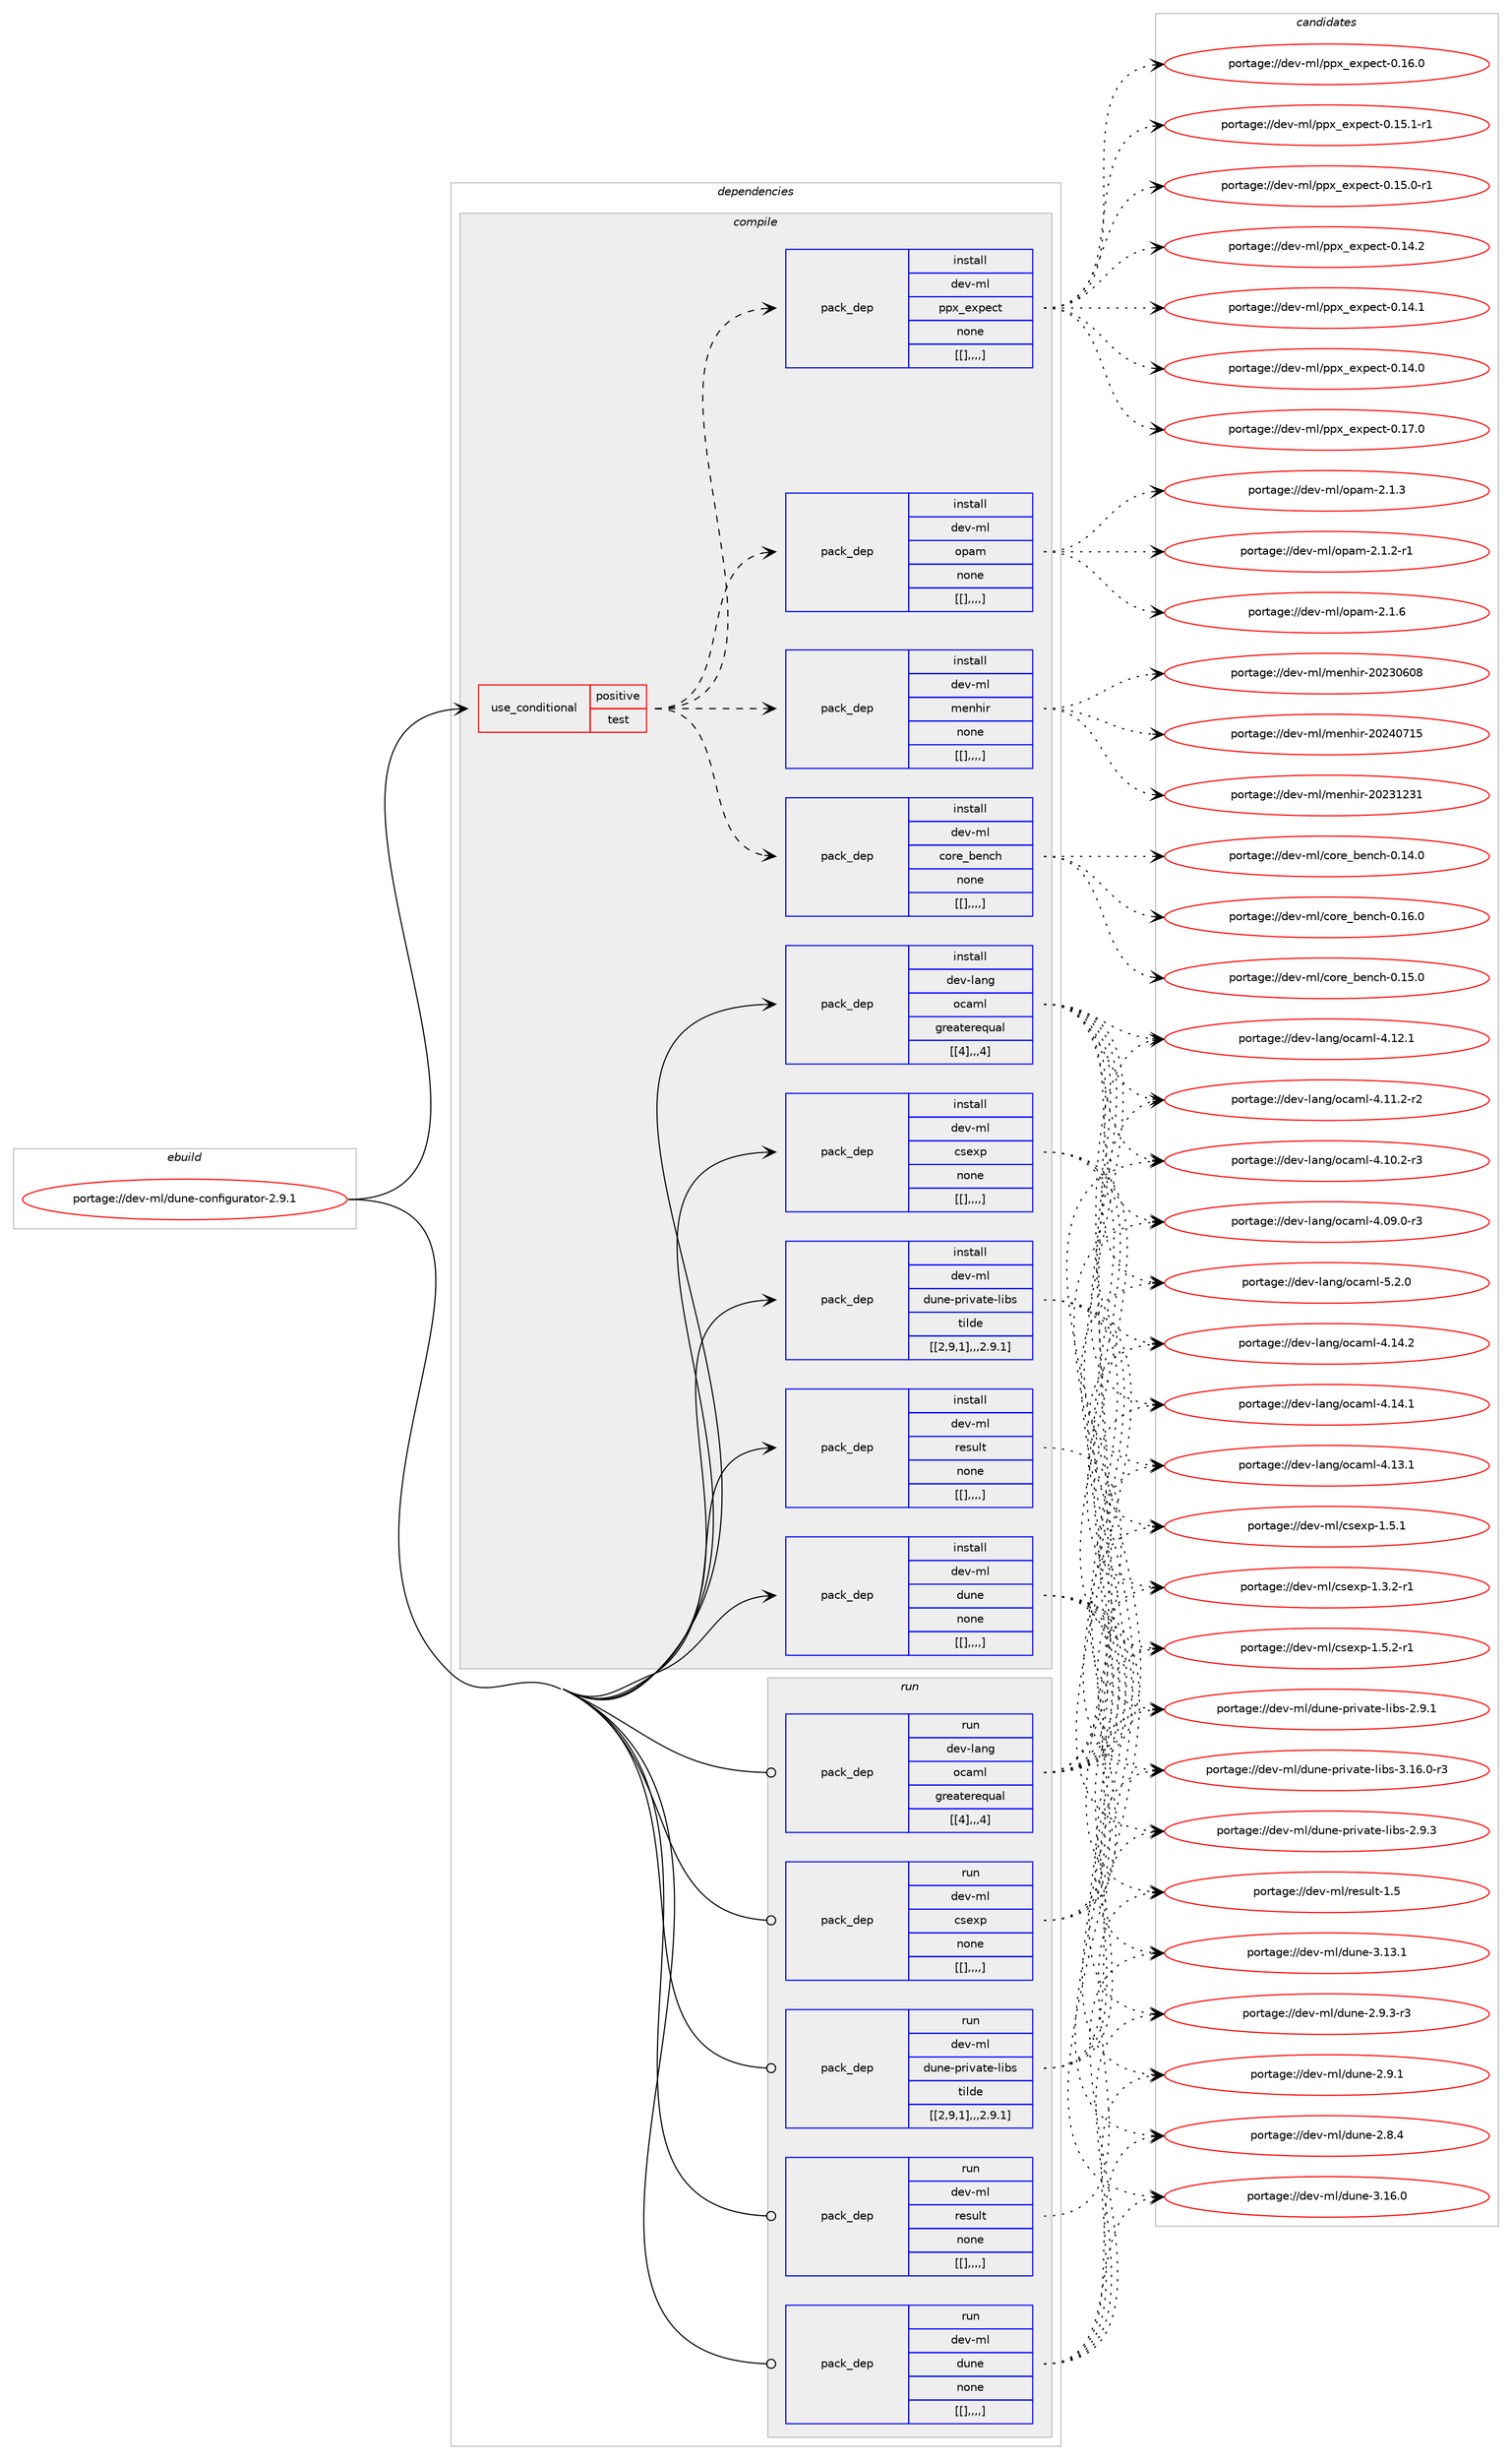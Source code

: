 digraph prolog {

# *************
# Graph options
# *************

newrank=true;
concentrate=true;
compound=true;
graph [rankdir=LR,fontname=Helvetica,fontsize=10,ranksep=1.5];#, ranksep=2.5, nodesep=0.2];
edge  [arrowhead=vee];
node  [fontname=Helvetica,fontsize=10];

# **********
# The ebuild
# **********

subgraph cluster_leftcol {
color=gray;
label=<<i>ebuild</i>>;
id [label="portage://dev-ml/dune-configurator-2.9.1", color=red, width=4, href="../dev-ml/dune-configurator-2.9.1.svg"];
}

# ****************
# The dependencies
# ****************

subgraph cluster_midcol {
color=gray;
label=<<i>dependencies</i>>;
subgraph cluster_compile {
fillcolor="#eeeeee";
style=filled;
label=<<i>compile</i>>;
subgraph cond29757 {
dependency119728 [label=<<TABLE BORDER="0" CELLBORDER="1" CELLSPACING="0" CELLPADDING="4"><TR><TD ROWSPAN="3" CELLPADDING="10">use_conditional</TD></TR><TR><TD>positive</TD></TR><TR><TD>test</TD></TR></TABLE>>, shape=none, color=red];
subgraph pack88803 {
dependency119729 [label=<<TABLE BORDER="0" CELLBORDER="1" CELLSPACING="0" CELLPADDING="4" WIDTH="220"><TR><TD ROWSPAN="6" CELLPADDING="30">pack_dep</TD></TR><TR><TD WIDTH="110">install</TD></TR><TR><TD>dev-ml</TD></TR><TR><TD>core_bench</TD></TR><TR><TD>none</TD></TR><TR><TD>[[],,,,]</TD></TR></TABLE>>, shape=none, color=blue];
}
dependency119728:e -> dependency119729:w [weight=20,style="dashed",arrowhead="vee"];
subgraph pack88804 {
dependency119730 [label=<<TABLE BORDER="0" CELLBORDER="1" CELLSPACING="0" CELLPADDING="4" WIDTH="220"><TR><TD ROWSPAN="6" CELLPADDING="30">pack_dep</TD></TR><TR><TD WIDTH="110">install</TD></TR><TR><TD>dev-ml</TD></TR><TR><TD>menhir</TD></TR><TR><TD>none</TD></TR><TR><TD>[[],,,,]</TD></TR></TABLE>>, shape=none, color=blue];
}
dependency119728:e -> dependency119730:w [weight=20,style="dashed",arrowhead="vee"];
subgraph pack88805 {
dependency119731 [label=<<TABLE BORDER="0" CELLBORDER="1" CELLSPACING="0" CELLPADDING="4" WIDTH="220"><TR><TD ROWSPAN="6" CELLPADDING="30">pack_dep</TD></TR><TR><TD WIDTH="110">install</TD></TR><TR><TD>dev-ml</TD></TR><TR><TD>opam</TD></TR><TR><TD>none</TD></TR><TR><TD>[[],,,,]</TD></TR></TABLE>>, shape=none, color=blue];
}
dependency119728:e -> dependency119731:w [weight=20,style="dashed",arrowhead="vee"];
subgraph pack88806 {
dependency119732 [label=<<TABLE BORDER="0" CELLBORDER="1" CELLSPACING="0" CELLPADDING="4" WIDTH="220"><TR><TD ROWSPAN="6" CELLPADDING="30">pack_dep</TD></TR><TR><TD WIDTH="110">install</TD></TR><TR><TD>dev-ml</TD></TR><TR><TD>ppx_expect</TD></TR><TR><TD>none</TD></TR><TR><TD>[[],,,,]</TD></TR></TABLE>>, shape=none, color=blue];
}
dependency119728:e -> dependency119732:w [weight=20,style="dashed",arrowhead="vee"];
}
id:e -> dependency119728:w [weight=20,style="solid",arrowhead="vee"];
subgraph pack88807 {
dependency119733 [label=<<TABLE BORDER="0" CELLBORDER="1" CELLSPACING="0" CELLPADDING="4" WIDTH="220"><TR><TD ROWSPAN="6" CELLPADDING="30">pack_dep</TD></TR><TR><TD WIDTH="110">install</TD></TR><TR><TD>dev-lang</TD></TR><TR><TD>ocaml</TD></TR><TR><TD>greaterequal</TD></TR><TR><TD>[[4],,,4]</TD></TR></TABLE>>, shape=none, color=blue];
}
id:e -> dependency119733:w [weight=20,style="solid",arrowhead="vee"];
subgraph pack88808 {
dependency119734 [label=<<TABLE BORDER="0" CELLBORDER="1" CELLSPACING="0" CELLPADDING="4" WIDTH="220"><TR><TD ROWSPAN="6" CELLPADDING="30">pack_dep</TD></TR><TR><TD WIDTH="110">install</TD></TR><TR><TD>dev-ml</TD></TR><TR><TD>csexp</TD></TR><TR><TD>none</TD></TR><TR><TD>[[],,,,]</TD></TR></TABLE>>, shape=none, color=blue];
}
id:e -> dependency119734:w [weight=20,style="solid",arrowhead="vee"];
subgraph pack88809 {
dependency119735 [label=<<TABLE BORDER="0" CELLBORDER="1" CELLSPACING="0" CELLPADDING="4" WIDTH="220"><TR><TD ROWSPAN="6" CELLPADDING="30">pack_dep</TD></TR><TR><TD WIDTH="110">install</TD></TR><TR><TD>dev-ml</TD></TR><TR><TD>dune</TD></TR><TR><TD>none</TD></TR><TR><TD>[[],,,,]</TD></TR></TABLE>>, shape=none, color=blue];
}
id:e -> dependency119735:w [weight=20,style="solid",arrowhead="vee"];
subgraph pack88810 {
dependency119736 [label=<<TABLE BORDER="0" CELLBORDER="1" CELLSPACING="0" CELLPADDING="4" WIDTH="220"><TR><TD ROWSPAN="6" CELLPADDING="30">pack_dep</TD></TR><TR><TD WIDTH="110">install</TD></TR><TR><TD>dev-ml</TD></TR><TR><TD>dune-private-libs</TD></TR><TR><TD>tilde</TD></TR><TR><TD>[[2,9,1],,,2.9.1]</TD></TR></TABLE>>, shape=none, color=blue];
}
id:e -> dependency119736:w [weight=20,style="solid",arrowhead="vee"];
subgraph pack88811 {
dependency119737 [label=<<TABLE BORDER="0" CELLBORDER="1" CELLSPACING="0" CELLPADDING="4" WIDTH="220"><TR><TD ROWSPAN="6" CELLPADDING="30">pack_dep</TD></TR><TR><TD WIDTH="110">install</TD></TR><TR><TD>dev-ml</TD></TR><TR><TD>result</TD></TR><TR><TD>none</TD></TR><TR><TD>[[],,,,]</TD></TR></TABLE>>, shape=none, color=blue];
}
id:e -> dependency119737:w [weight=20,style="solid",arrowhead="vee"];
}
subgraph cluster_compileandrun {
fillcolor="#eeeeee";
style=filled;
label=<<i>compile and run</i>>;
}
subgraph cluster_run {
fillcolor="#eeeeee";
style=filled;
label=<<i>run</i>>;
subgraph pack88812 {
dependency119738 [label=<<TABLE BORDER="0" CELLBORDER="1" CELLSPACING="0" CELLPADDING="4" WIDTH="220"><TR><TD ROWSPAN="6" CELLPADDING="30">pack_dep</TD></TR><TR><TD WIDTH="110">run</TD></TR><TR><TD>dev-lang</TD></TR><TR><TD>ocaml</TD></TR><TR><TD>greaterequal</TD></TR><TR><TD>[[4],,,4]</TD></TR></TABLE>>, shape=none, color=blue];
}
id:e -> dependency119738:w [weight=20,style="solid",arrowhead="odot"];
subgraph pack88813 {
dependency119739 [label=<<TABLE BORDER="0" CELLBORDER="1" CELLSPACING="0" CELLPADDING="4" WIDTH="220"><TR><TD ROWSPAN="6" CELLPADDING="30">pack_dep</TD></TR><TR><TD WIDTH="110">run</TD></TR><TR><TD>dev-ml</TD></TR><TR><TD>csexp</TD></TR><TR><TD>none</TD></TR><TR><TD>[[],,,,]</TD></TR></TABLE>>, shape=none, color=blue];
}
id:e -> dependency119739:w [weight=20,style="solid",arrowhead="odot"];
subgraph pack88814 {
dependency119740 [label=<<TABLE BORDER="0" CELLBORDER="1" CELLSPACING="0" CELLPADDING="4" WIDTH="220"><TR><TD ROWSPAN="6" CELLPADDING="30">pack_dep</TD></TR><TR><TD WIDTH="110">run</TD></TR><TR><TD>dev-ml</TD></TR><TR><TD>dune</TD></TR><TR><TD>none</TD></TR><TR><TD>[[],,,,]</TD></TR></TABLE>>, shape=none, color=blue];
}
id:e -> dependency119740:w [weight=20,style="solid",arrowhead="odot"];
subgraph pack88815 {
dependency119741 [label=<<TABLE BORDER="0" CELLBORDER="1" CELLSPACING="0" CELLPADDING="4" WIDTH="220"><TR><TD ROWSPAN="6" CELLPADDING="30">pack_dep</TD></TR><TR><TD WIDTH="110">run</TD></TR><TR><TD>dev-ml</TD></TR><TR><TD>dune-private-libs</TD></TR><TR><TD>tilde</TD></TR><TR><TD>[[2,9,1],,,2.9.1]</TD></TR></TABLE>>, shape=none, color=blue];
}
id:e -> dependency119741:w [weight=20,style="solid",arrowhead="odot"];
subgraph pack88816 {
dependency119742 [label=<<TABLE BORDER="0" CELLBORDER="1" CELLSPACING="0" CELLPADDING="4" WIDTH="220"><TR><TD ROWSPAN="6" CELLPADDING="30">pack_dep</TD></TR><TR><TD WIDTH="110">run</TD></TR><TR><TD>dev-ml</TD></TR><TR><TD>result</TD></TR><TR><TD>none</TD></TR><TR><TD>[[],,,,]</TD></TR></TABLE>>, shape=none, color=blue];
}
id:e -> dependency119742:w [weight=20,style="solid",arrowhead="odot"];
}
}

# **************
# The candidates
# **************

subgraph cluster_choices {
rank=same;
color=gray;
label=<<i>candidates</i>>;

subgraph choice88803 {
color=black;
nodesep=1;
choice10010111845109108479911111410195981011109910445484649544648 [label="portage://dev-ml/core_bench-0.16.0", color=red, width=4,href="../dev-ml/core_bench-0.16.0.svg"];
choice10010111845109108479911111410195981011109910445484649534648 [label="portage://dev-ml/core_bench-0.15.0", color=red, width=4,href="../dev-ml/core_bench-0.15.0.svg"];
choice10010111845109108479911111410195981011109910445484649524648 [label="portage://dev-ml/core_bench-0.14.0", color=red, width=4,href="../dev-ml/core_bench-0.14.0.svg"];
dependency119729:e -> choice10010111845109108479911111410195981011109910445484649544648:w [style=dotted,weight="100"];
dependency119729:e -> choice10010111845109108479911111410195981011109910445484649534648:w [style=dotted,weight="100"];
dependency119729:e -> choice10010111845109108479911111410195981011109910445484649524648:w [style=dotted,weight="100"];
}
subgraph choice88804 {
color=black;
nodesep=1;
choice1001011184510910847109101110104105114455048505248554953 [label="portage://dev-ml/menhir-20240715", color=red, width=4,href="../dev-ml/menhir-20240715.svg"];
choice1001011184510910847109101110104105114455048505149505149 [label="portage://dev-ml/menhir-20231231", color=red, width=4,href="../dev-ml/menhir-20231231.svg"];
choice1001011184510910847109101110104105114455048505148544856 [label="portage://dev-ml/menhir-20230608", color=red, width=4,href="../dev-ml/menhir-20230608.svg"];
dependency119730:e -> choice1001011184510910847109101110104105114455048505248554953:w [style=dotted,weight="100"];
dependency119730:e -> choice1001011184510910847109101110104105114455048505149505149:w [style=dotted,weight="100"];
dependency119730:e -> choice1001011184510910847109101110104105114455048505148544856:w [style=dotted,weight="100"];
}
subgraph choice88805 {
color=black;
nodesep=1;
choice100101118451091084711111297109455046494654 [label="portage://dev-ml/opam-2.1.6", color=red, width=4,href="../dev-ml/opam-2.1.6.svg"];
choice100101118451091084711111297109455046494651 [label="portage://dev-ml/opam-2.1.3", color=red, width=4,href="../dev-ml/opam-2.1.3.svg"];
choice1001011184510910847111112971094550464946504511449 [label="portage://dev-ml/opam-2.1.2-r1", color=red, width=4,href="../dev-ml/opam-2.1.2-r1.svg"];
dependency119731:e -> choice100101118451091084711111297109455046494654:w [style=dotted,weight="100"];
dependency119731:e -> choice100101118451091084711111297109455046494651:w [style=dotted,weight="100"];
dependency119731:e -> choice1001011184510910847111112971094550464946504511449:w [style=dotted,weight="100"];
}
subgraph choice88806 {
color=black;
nodesep=1;
choice1001011184510910847112112120951011201121019911645484649554648 [label="portage://dev-ml/ppx_expect-0.17.0", color=red, width=4,href="../dev-ml/ppx_expect-0.17.0.svg"];
choice1001011184510910847112112120951011201121019911645484649544648 [label="portage://dev-ml/ppx_expect-0.16.0", color=red, width=4,href="../dev-ml/ppx_expect-0.16.0.svg"];
choice10010111845109108471121121209510112011210199116454846495346494511449 [label="portage://dev-ml/ppx_expect-0.15.1-r1", color=red, width=4,href="../dev-ml/ppx_expect-0.15.1-r1.svg"];
choice10010111845109108471121121209510112011210199116454846495346484511449 [label="portage://dev-ml/ppx_expect-0.15.0-r1", color=red, width=4,href="../dev-ml/ppx_expect-0.15.0-r1.svg"];
choice1001011184510910847112112120951011201121019911645484649524650 [label="portage://dev-ml/ppx_expect-0.14.2", color=red, width=4,href="../dev-ml/ppx_expect-0.14.2.svg"];
choice1001011184510910847112112120951011201121019911645484649524649 [label="portage://dev-ml/ppx_expect-0.14.1", color=red, width=4,href="../dev-ml/ppx_expect-0.14.1.svg"];
choice1001011184510910847112112120951011201121019911645484649524648 [label="portage://dev-ml/ppx_expect-0.14.0", color=red, width=4,href="../dev-ml/ppx_expect-0.14.0.svg"];
dependency119732:e -> choice1001011184510910847112112120951011201121019911645484649554648:w [style=dotted,weight="100"];
dependency119732:e -> choice1001011184510910847112112120951011201121019911645484649544648:w [style=dotted,weight="100"];
dependency119732:e -> choice10010111845109108471121121209510112011210199116454846495346494511449:w [style=dotted,weight="100"];
dependency119732:e -> choice10010111845109108471121121209510112011210199116454846495346484511449:w [style=dotted,weight="100"];
dependency119732:e -> choice1001011184510910847112112120951011201121019911645484649524650:w [style=dotted,weight="100"];
dependency119732:e -> choice1001011184510910847112112120951011201121019911645484649524649:w [style=dotted,weight="100"];
dependency119732:e -> choice1001011184510910847112112120951011201121019911645484649524648:w [style=dotted,weight="100"];
}
subgraph choice88807 {
color=black;
nodesep=1;
choice1001011184510897110103471119997109108455346504648 [label="portage://dev-lang/ocaml-5.2.0", color=red, width=4,href="../dev-lang/ocaml-5.2.0.svg"];
choice100101118451089711010347111999710910845524649524650 [label="portage://dev-lang/ocaml-4.14.2", color=red, width=4,href="../dev-lang/ocaml-4.14.2.svg"];
choice100101118451089711010347111999710910845524649524649 [label="portage://dev-lang/ocaml-4.14.1", color=red, width=4,href="../dev-lang/ocaml-4.14.1.svg"];
choice100101118451089711010347111999710910845524649514649 [label="portage://dev-lang/ocaml-4.13.1", color=red, width=4,href="../dev-lang/ocaml-4.13.1.svg"];
choice100101118451089711010347111999710910845524649504649 [label="portage://dev-lang/ocaml-4.12.1", color=red, width=4,href="../dev-lang/ocaml-4.12.1.svg"];
choice1001011184510897110103471119997109108455246494946504511450 [label="portage://dev-lang/ocaml-4.11.2-r2", color=red, width=4,href="../dev-lang/ocaml-4.11.2-r2.svg"];
choice1001011184510897110103471119997109108455246494846504511451 [label="portage://dev-lang/ocaml-4.10.2-r3", color=red, width=4,href="../dev-lang/ocaml-4.10.2-r3.svg"];
choice1001011184510897110103471119997109108455246485746484511451 [label="portage://dev-lang/ocaml-4.09.0-r3", color=red, width=4,href="../dev-lang/ocaml-4.09.0-r3.svg"];
dependency119733:e -> choice1001011184510897110103471119997109108455346504648:w [style=dotted,weight="100"];
dependency119733:e -> choice100101118451089711010347111999710910845524649524650:w [style=dotted,weight="100"];
dependency119733:e -> choice100101118451089711010347111999710910845524649524649:w [style=dotted,weight="100"];
dependency119733:e -> choice100101118451089711010347111999710910845524649514649:w [style=dotted,weight="100"];
dependency119733:e -> choice100101118451089711010347111999710910845524649504649:w [style=dotted,weight="100"];
dependency119733:e -> choice1001011184510897110103471119997109108455246494946504511450:w [style=dotted,weight="100"];
dependency119733:e -> choice1001011184510897110103471119997109108455246494846504511451:w [style=dotted,weight="100"];
dependency119733:e -> choice1001011184510897110103471119997109108455246485746484511451:w [style=dotted,weight="100"];
}
subgraph choice88808 {
color=black;
nodesep=1;
choice1001011184510910847991151011201124549465346504511449 [label="portage://dev-ml/csexp-1.5.2-r1", color=red, width=4,href="../dev-ml/csexp-1.5.2-r1.svg"];
choice100101118451091084799115101120112454946534649 [label="portage://dev-ml/csexp-1.5.1", color=red, width=4,href="../dev-ml/csexp-1.5.1.svg"];
choice1001011184510910847991151011201124549465146504511449 [label="portage://dev-ml/csexp-1.3.2-r1", color=red, width=4,href="../dev-ml/csexp-1.3.2-r1.svg"];
dependency119734:e -> choice1001011184510910847991151011201124549465346504511449:w [style=dotted,weight="100"];
dependency119734:e -> choice100101118451091084799115101120112454946534649:w [style=dotted,weight="100"];
dependency119734:e -> choice1001011184510910847991151011201124549465146504511449:w [style=dotted,weight="100"];
}
subgraph choice88809 {
color=black;
nodesep=1;
choice100101118451091084710011711010145514649544648 [label="portage://dev-ml/dune-3.16.0", color=red, width=4,href="../dev-ml/dune-3.16.0.svg"];
choice100101118451091084710011711010145514649514649 [label="portage://dev-ml/dune-3.13.1", color=red, width=4,href="../dev-ml/dune-3.13.1.svg"];
choice10010111845109108471001171101014550465746514511451 [label="portage://dev-ml/dune-2.9.3-r3", color=red, width=4,href="../dev-ml/dune-2.9.3-r3.svg"];
choice1001011184510910847100117110101455046574649 [label="portage://dev-ml/dune-2.9.1", color=red, width=4,href="../dev-ml/dune-2.9.1.svg"];
choice1001011184510910847100117110101455046564652 [label="portage://dev-ml/dune-2.8.4", color=red, width=4,href="../dev-ml/dune-2.8.4.svg"];
dependency119735:e -> choice100101118451091084710011711010145514649544648:w [style=dotted,weight="100"];
dependency119735:e -> choice100101118451091084710011711010145514649514649:w [style=dotted,weight="100"];
dependency119735:e -> choice10010111845109108471001171101014550465746514511451:w [style=dotted,weight="100"];
dependency119735:e -> choice1001011184510910847100117110101455046574649:w [style=dotted,weight="100"];
dependency119735:e -> choice1001011184510910847100117110101455046564652:w [style=dotted,weight="100"];
}
subgraph choice88810 {
color=black;
nodesep=1;
choice100101118451091084710011711010145112114105118971161014510810598115455146495446484511451 [label="portage://dev-ml/dune-private-libs-3.16.0-r3", color=red, width=4,href="../dev-ml/dune-private-libs-3.16.0-r3.svg"];
choice100101118451091084710011711010145112114105118971161014510810598115455046574651 [label="portage://dev-ml/dune-private-libs-2.9.3", color=red, width=4,href="../dev-ml/dune-private-libs-2.9.3.svg"];
choice100101118451091084710011711010145112114105118971161014510810598115455046574649 [label="portage://dev-ml/dune-private-libs-2.9.1", color=red, width=4,href="../dev-ml/dune-private-libs-2.9.1.svg"];
dependency119736:e -> choice100101118451091084710011711010145112114105118971161014510810598115455146495446484511451:w [style=dotted,weight="100"];
dependency119736:e -> choice100101118451091084710011711010145112114105118971161014510810598115455046574651:w [style=dotted,weight="100"];
dependency119736:e -> choice100101118451091084710011711010145112114105118971161014510810598115455046574649:w [style=dotted,weight="100"];
}
subgraph choice88811 {
color=black;
nodesep=1;
choice100101118451091084711410111511710811645494653 [label="portage://dev-ml/result-1.5", color=red, width=4,href="../dev-ml/result-1.5.svg"];
dependency119737:e -> choice100101118451091084711410111511710811645494653:w [style=dotted,weight="100"];
}
subgraph choice88812 {
color=black;
nodesep=1;
choice1001011184510897110103471119997109108455346504648 [label="portage://dev-lang/ocaml-5.2.0", color=red, width=4,href="../dev-lang/ocaml-5.2.0.svg"];
choice100101118451089711010347111999710910845524649524650 [label="portage://dev-lang/ocaml-4.14.2", color=red, width=4,href="../dev-lang/ocaml-4.14.2.svg"];
choice100101118451089711010347111999710910845524649524649 [label="portage://dev-lang/ocaml-4.14.1", color=red, width=4,href="../dev-lang/ocaml-4.14.1.svg"];
choice100101118451089711010347111999710910845524649514649 [label="portage://dev-lang/ocaml-4.13.1", color=red, width=4,href="../dev-lang/ocaml-4.13.1.svg"];
choice100101118451089711010347111999710910845524649504649 [label="portage://dev-lang/ocaml-4.12.1", color=red, width=4,href="../dev-lang/ocaml-4.12.1.svg"];
choice1001011184510897110103471119997109108455246494946504511450 [label="portage://dev-lang/ocaml-4.11.2-r2", color=red, width=4,href="../dev-lang/ocaml-4.11.2-r2.svg"];
choice1001011184510897110103471119997109108455246494846504511451 [label="portage://dev-lang/ocaml-4.10.2-r3", color=red, width=4,href="../dev-lang/ocaml-4.10.2-r3.svg"];
choice1001011184510897110103471119997109108455246485746484511451 [label="portage://dev-lang/ocaml-4.09.0-r3", color=red, width=4,href="../dev-lang/ocaml-4.09.0-r3.svg"];
dependency119738:e -> choice1001011184510897110103471119997109108455346504648:w [style=dotted,weight="100"];
dependency119738:e -> choice100101118451089711010347111999710910845524649524650:w [style=dotted,weight="100"];
dependency119738:e -> choice100101118451089711010347111999710910845524649524649:w [style=dotted,weight="100"];
dependency119738:e -> choice100101118451089711010347111999710910845524649514649:w [style=dotted,weight="100"];
dependency119738:e -> choice100101118451089711010347111999710910845524649504649:w [style=dotted,weight="100"];
dependency119738:e -> choice1001011184510897110103471119997109108455246494946504511450:w [style=dotted,weight="100"];
dependency119738:e -> choice1001011184510897110103471119997109108455246494846504511451:w [style=dotted,weight="100"];
dependency119738:e -> choice1001011184510897110103471119997109108455246485746484511451:w [style=dotted,weight="100"];
}
subgraph choice88813 {
color=black;
nodesep=1;
choice1001011184510910847991151011201124549465346504511449 [label="portage://dev-ml/csexp-1.5.2-r1", color=red, width=4,href="../dev-ml/csexp-1.5.2-r1.svg"];
choice100101118451091084799115101120112454946534649 [label="portage://dev-ml/csexp-1.5.1", color=red, width=4,href="../dev-ml/csexp-1.5.1.svg"];
choice1001011184510910847991151011201124549465146504511449 [label="portage://dev-ml/csexp-1.3.2-r1", color=red, width=4,href="../dev-ml/csexp-1.3.2-r1.svg"];
dependency119739:e -> choice1001011184510910847991151011201124549465346504511449:w [style=dotted,weight="100"];
dependency119739:e -> choice100101118451091084799115101120112454946534649:w [style=dotted,weight="100"];
dependency119739:e -> choice1001011184510910847991151011201124549465146504511449:w [style=dotted,weight="100"];
}
subgraph choice88814 {
color=black;
nodesep=1;
choice100101118451091084710011711010145514649544648 [label="portage://dev-ml/dune-3.16.0", color=red, width=4,href="../dev-ml/dune-3.16.0.svg"];
choice100101118451091084710011711010145514649514649 [label="portage://dev-ml/dune-3.13.1", color=red, width=4,href="../dev-ml/dune-3.13.1.svg"];
choice10010111845109108471001171101014550465746514511451 [label="portage://dev-ml/dune-2.9.3-r3", color=red, width=4,href="../dev-ml/dune-2.9.3-r3.svg"];
choice1001011184510910847100117110101455046574649 [label="portage://dev-ml/dune-2.9.1", color=red, width=4,href="../dev-ml/dune-2.9.1.svg"];
choice1001011184510910847100117110101455046564652 [label="portage://dev-ml/dune-2.8.4", color=red, width=4,href="../dev-ml/dune-2.8.4.svg"];
dependency119740:e -> choice100101118451091084710011711010145514649544648:w [style=dotted,weight="100"];
dependency119740:e -> choice100101118451091084710011711010145514649514649:w [style=dotted,weight="100"];
dependency119740:e -> choice10010111845109108471001171101014550465746514511451:w [style=dotted,weight="100"];
dependency119740:e -> choice1001011184510910847100117110101455046574649:w [style=dotted,weight="100"];
dependency119740:e -> choice1001011184510910847100117110101455046564652:w [style=dotted,weight="100"];
}
subgraph choice88815 {
color=black;
nodesep=1;
choice100101118451091084710011711010145112114105118971161014510810598115455146495446484511451 [label="portage://dev-ml/dune-private-libs-3.16.0-r3", color=red, width=4,href="../dev-ml/dune-private-libs-3.16.0-r3.svg"];
choice100101118451091084710011711010145112114105118971161014510810598115455046574651 [label="portage://dev-ml/dune-private-libs-2.9.3", color=red, width=4,href="../dev-ml/dune-private-libs-2.9.3.svg"];
choice100101118451091084710011711010145112114105118971161014510810598115455046574649 [label="portage://dev-ml/dune-private-libs-2.9.1", color=red, width=4,href="../dev-ml/dune-private-libs-2.9.1.svg"];
dependency119741:e -> choice100101118451091084710011711010145112114105118971161014510810598115455146495446484511451:w [style=dotted,weight="100"];
dependency119741:e -> choice100101118451091084710011711010145112114105118971161014510810598115455046574651:w [style=dotted,weight="100"];
dependency119741:e -> choice100101118451091084710011711010145112114105118971161014510810598115455046574649:w [style=dotted,weight="100"];
}
subgraph choice88816 {
color=black;
nodesep=1;
choice100101118451091084711410111511710811645494653 [label="portage://dev-ml/result-1.5", color=red, width=4,href="../dev-ml/result-1.5.svg"];
dependency119742:e -> choice100101118451091084711410111511710811645494653:w [style=dotted,weight="100"];
}
}

}
